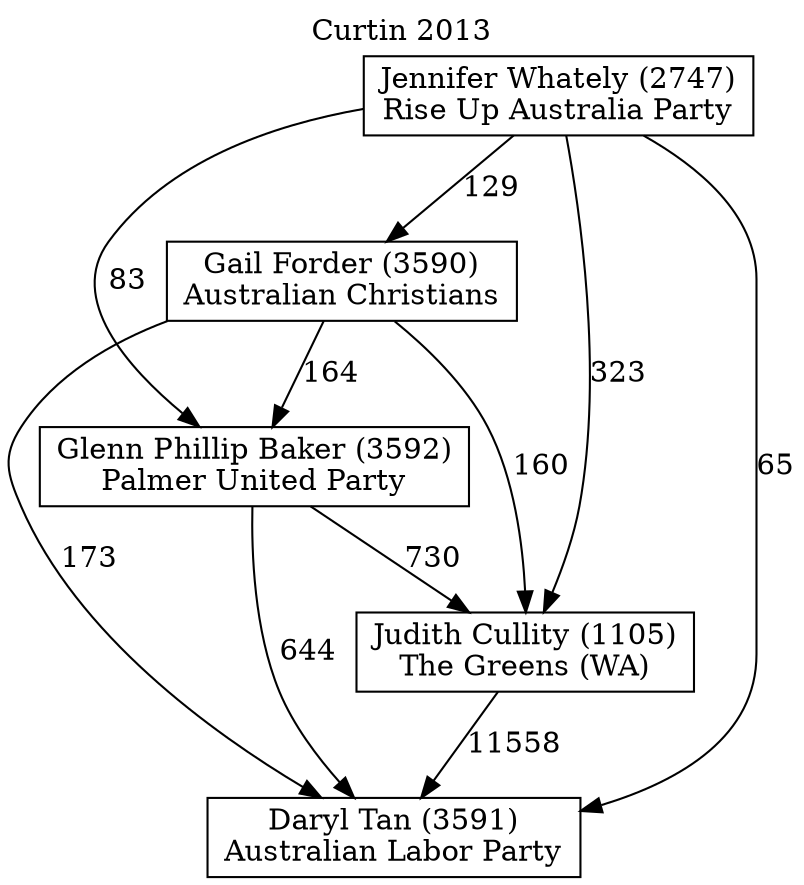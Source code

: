 // House preference flow
digraph "Daryl Tan (3591)_Curtin_2013" {
	graph [label="Curtin 2013" labelloc=t mclimit=10]
	node [shape=box]
	"Daryl Tan (3591)" [label="Daryl Tan (3591)
Australian Labor Party"]
	"Judith Cullity (1105)" [label="Judith Cullity (1105)
The Greens (WA)"]
	"Glenn Phillip Baker (3592)" [label="Glenn Phillip Baker (3592)
Palmer United Party"]
	"Gail Forder (3590)" [label="Gail Forder (3590)
Australian Christians"]
	"Jennifer Whately (2747)" [label="Jennifer Whately (2747)
Rise Up Australia Party"]
	"Judith Cullity (1105)" -> "Daryl Tan (3591)" [label=11558]
	"Glenn Phillip Baker (3592)" -> "Judith Cullity (1105)" [label=730]
	"Gail Forder (3590)" -> "Glenn Phillip Baker (3592)" [label=164]
	"Jennifer Whately (2747)" -> "Gail Forder (3590)" [label=129]
	"Glenn Phillip Baker (3592)" -> "Daryl Tan (3591)" [label=644]
	"Gail Forder (3590)" -> "Daryl Tan (3591)" [label=173]
	"Jennifer Whately (2747)" -> "Daryl Tan (3591)" [label=65]
	"Jennifer Whately (2747)" -> "Glenn Phillip Baker (3592)" [label=83]
	"Gail Forder (3590)" -> "Judith Cullity (1105)" [label=160]
	"Jennifer Whately (2747)" -> "Judith Cullity (1105)" [label=323]
}
